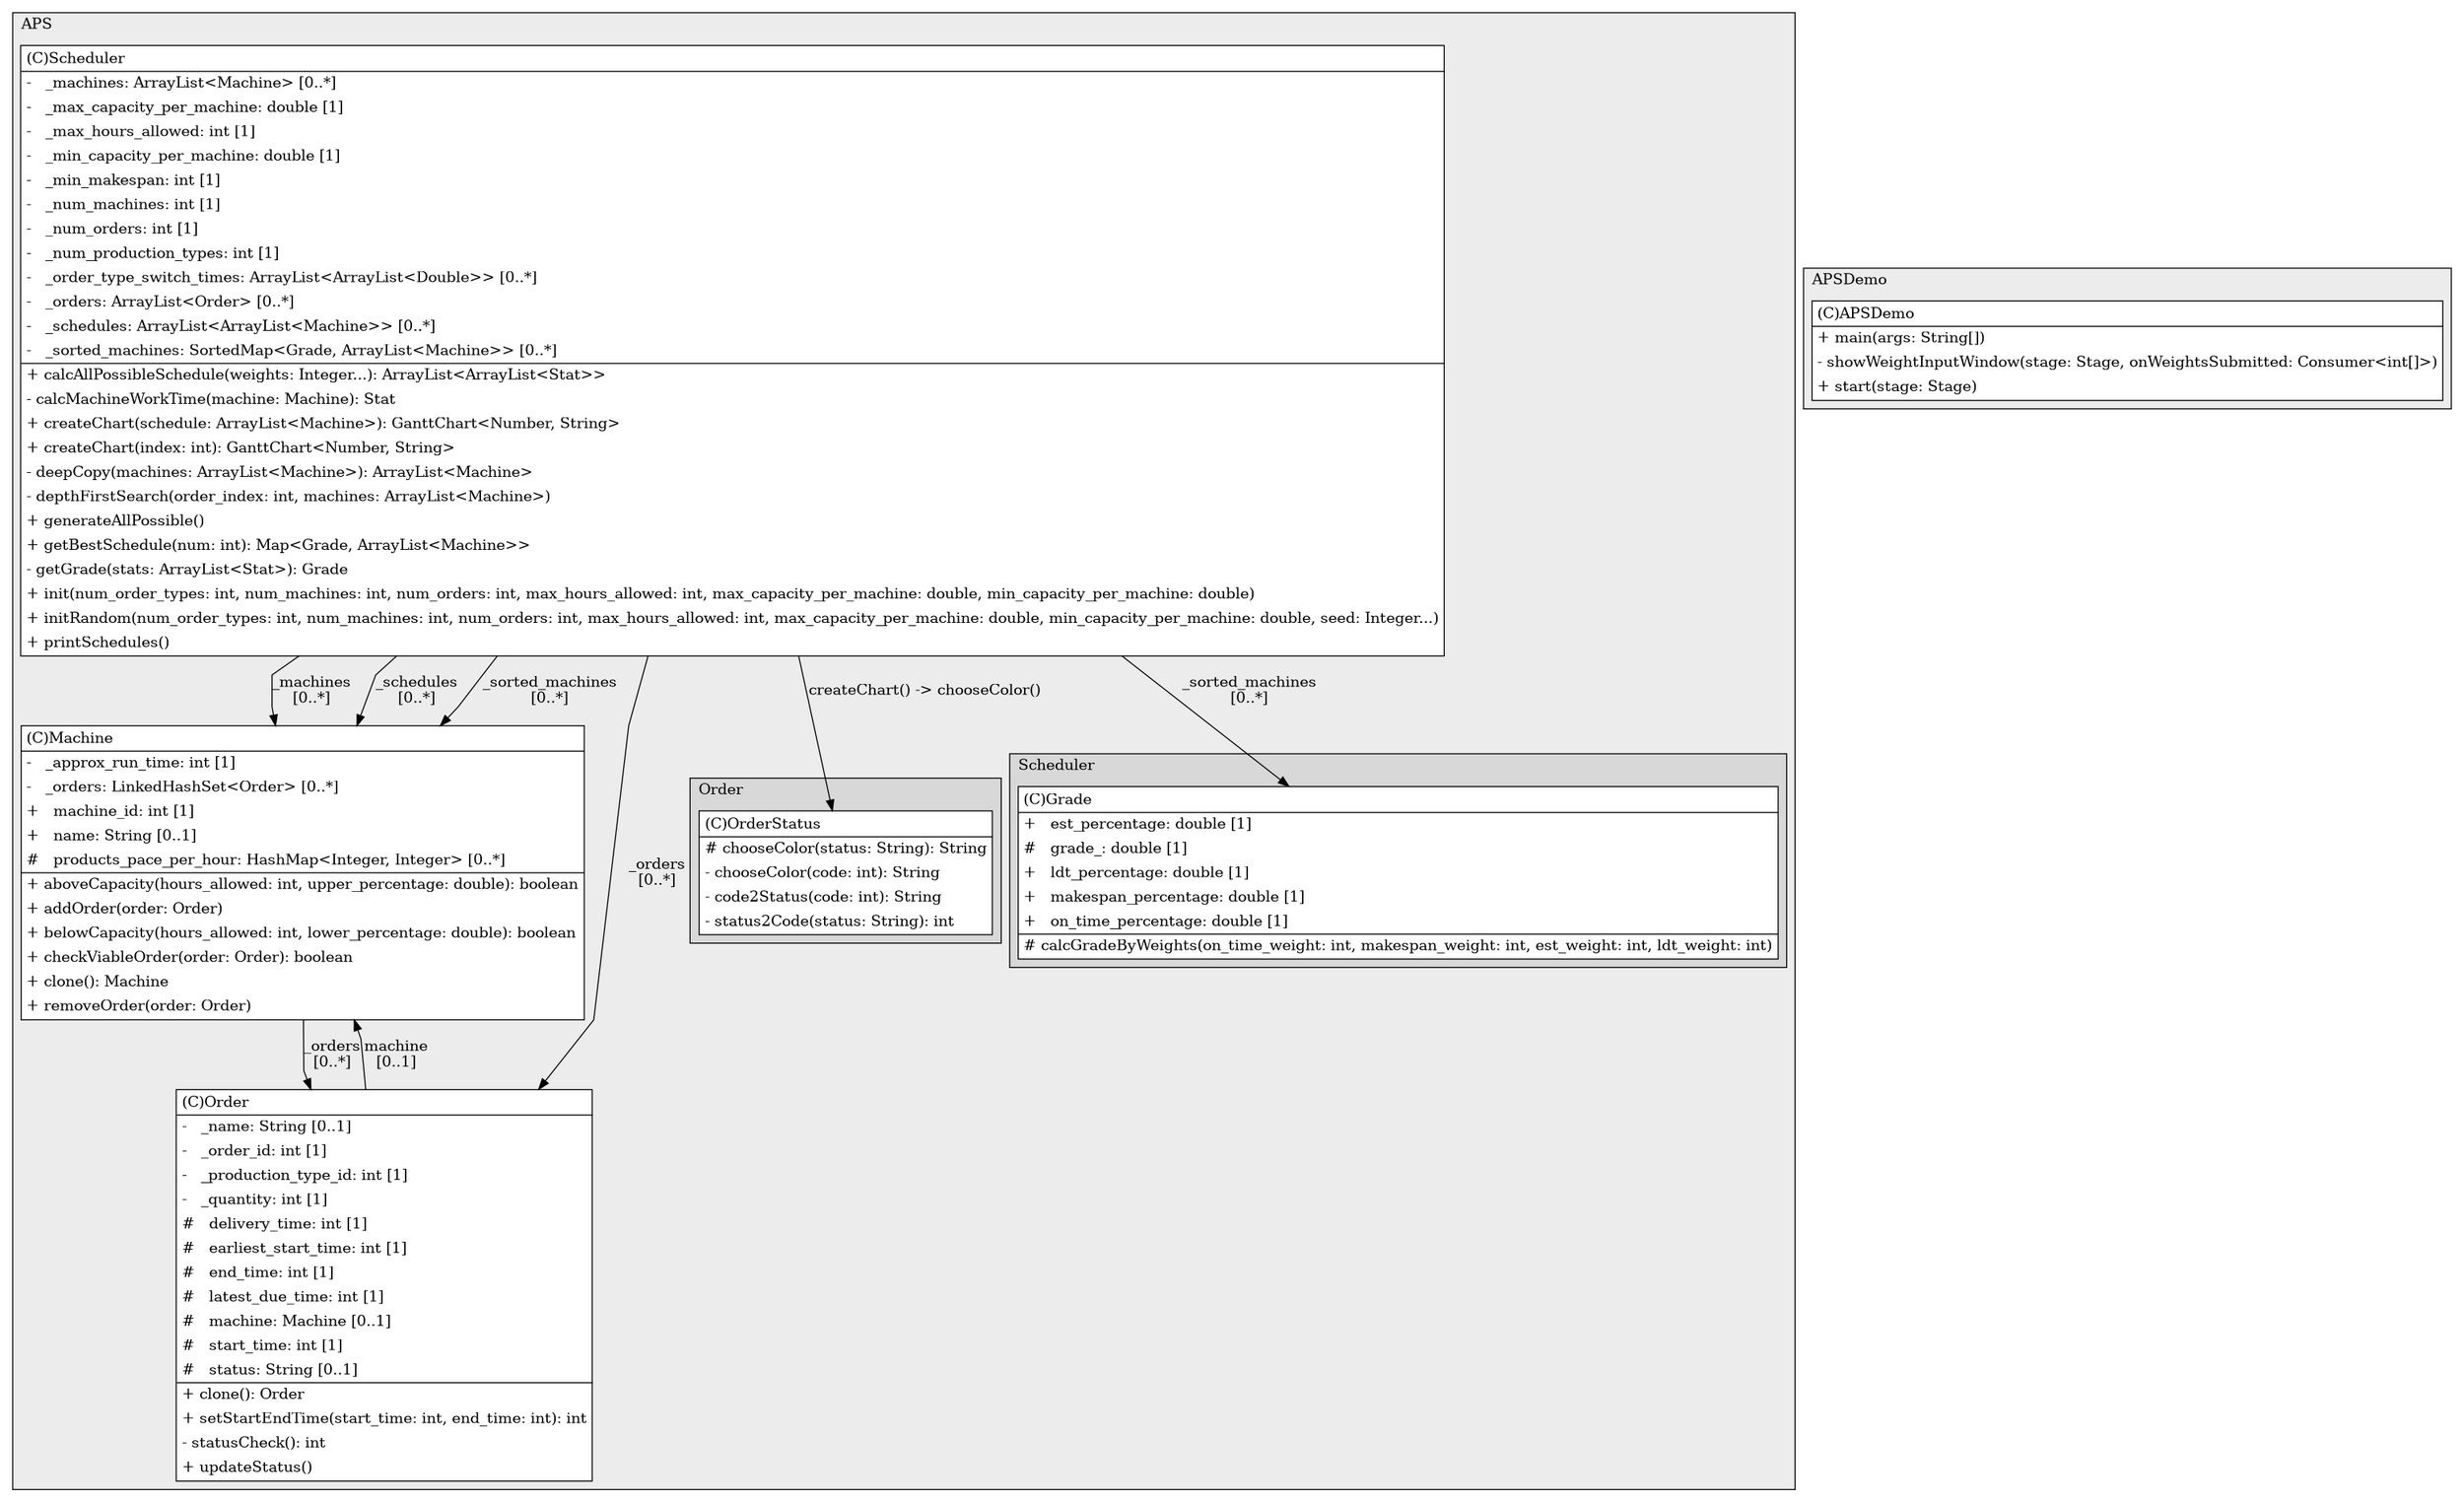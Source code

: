 @startuml

/' diagram meta data start
config=StructureConfiguration;
{
  "projectClassification": {
    "searchMode": "OpenProject", // OpenProject, AllProjects
    "includedProjects": "",
    "pathEndKeywords": "*.impl",
    "isClientPath": "",
    "isClientName": "",
    "isTestPath": "",
    "isTestName": "",
    "isMappingPath": "",
    "isMappingName": "",
    "isDataAccessPath": "",
    "isDataAccessName": "",
    "isDataStructurePath": "",
    "isDataStructureName": "",
    "isInterfaceStructuresPath": "",
    "isInterfaceStructuresName": "",
    "isEntryPointPath": "",
    "isEntryPointName": "",
    "treatFinalFieldsAsMandatory": false
  },
  "graphRestriction": {
    "classPackageExcludeFilter": "",
    "classPackageIncludeFilter": "",
    "classNameExcludeFilter": "",
    "classNameIncludeFilter": "",
    "methodNameExcludeFilter": "",
    "methodNameIncludeFilter": "",
    "removeByInheritance": "", // inheritance/annotation based filtering is done in a second step
    "removeByAnnotation": "",
    "removeByClassPackage": "", // cleanup the graph after inheritance/annotation based filtering is done
    "removeByClassName": "",
    "cutMappings": false,
    "cutEnum": true,
    "cutTests": true,
    "cutClient": true,
    "cutDataAccess": false,
    "cutInterfaceStructures": false,
    "cutDataStructures": false,
    "cutGetterAndSetter": true,
    "cutConstructors": true
  },
  "graphTraversal": {
    "forwardDepth": 6,
    "backwardDepth": 6,
    "classPackageExcludeFilter": "",
    "classPackageIncludeFilter": "",
    "classNameExcludeFilter": "",
    "classNameIncludeFilter": "",
    "methodNameExcludeFilter": "",
    "methodNameIncludeFilter": "",
    "hideMappings": false,
    "hideDataStructures": false,
    "hidePrivateMethods": true,
    "hideInterfaceCalls": true, // indirection: implementation -> interface (is hidden) -> implementation
    "onlyShowApplicationEntryPoints": false, // root node is included
    "useMethodCallsForStructureDiagram": "ForwardOnly" // ForwardOnly, BothDirections, No
  },
  "details": {
    "aggregation": "GroupByClass", // ByClass, GroupByClass, None
    "showClassGenericTypes": true,
    "showMethods": true,
    "showMethodParameterNames": true,
    "showMethodParameterTypes": true,
    "showMethodReturnType": true,
    "showPackageLevels": 2,
    "showDetailedClassStructure": true
  },
  "rootClass": "APSDemo",
  "extensionCallbackMethod": "" // qualified.class.name#methodName - signature: public static String method(String)
}
diagram meta data end '/



digraph g {
    rankdir="TB"
    splines=polyline


'nodes
subgraph cluster_65028 {
   	label=APS
	labeljust=l
	fillcolor="#ececec"
	style=filled

   Machine1858361680[
	label=<<TABLE BORDER="1" CELLBORDER="0" CELLPADDING="4" CELLSPACING="0">
<TR><TD ALIGN="LEFT" >(C)Machine</TD></TR>
<HR/>
<TR><TD ALIGN="LEFT" >-   _approx_run_time: int [1]</TD></TR>
<TR><TD ALIGN="LEFT" >-   _orders: LinkedHashSet&lt;Order&gt; [0..*]</TD></TR>
<TR><TD ALIGN="LEFT" >+   machine_id: int [1]</TD></TR>
<TR><TD ALIGN="LEFT" >+   name: String [0..1]</TD></TR>
<TR><TD ALIGN="LEFT" >#   products_pace_per_hour: HashMap&lt;Integer, Integer&gt; [0..*]</TD></TR>
<HR/>
<TR><TD ALIGN="LEFT" >+ aboveCapacity(hours_allowed: int, upper_percentage: double): boolean</TD></TR>
<TR><TD ALIGN="LEFT" >+ addOrder(order: Order)</TD></TR>
<TR><TD ALIGN="LEFT" >+ belowCapacity(hours_allowed: int, lower_percentage: double): boolean</TD></TR>
<TR><TD ALIGN="LEFT" >+ checkViableOrder(order: Order): boolean</TD></TR>
<TR><TD ALIGN="LEFT" >+ clone(): Machine</TD></TR>
<TR><TD ALIGN="LEFT" >+ removeOrder(order: Order)</TD></TR>
</TABLE>>
	style=filled
	margin=0
	shape=plaintext
	fillcolor="#FFFFFF"
];

Order1858361680[
	label=<<TABLE BORDER="1" CELLBORDER="0" CELLPADDING="4" CELLSPACING="0">
<TR><TD ALIGN="LEFT" >(C)Order</TD></TR>
<HR/>
<TR><TD ALIGN="LEFT" >-   _name: String [0..1]</TD></TR>
<TR><TD ALIGN="LEFT" >-   _order_id: int [1]</TD></TR>
<TR><TD ALIGN="LEFT" >-   _production_type_id: int [1]</TD></TR>
<TR><TD ALIGN="LEFT" >-   _quantity: int [1]</TD></TR>
<TR><TD ALIGN="LEFT" >#   delivery_time: int [1]</TD></TR>
<TR><TD ALIGN="LEFT" >#   earliest_start_time: int [1]</TD></TR>
<TR><TD ALIGN="LEFT" >#   end_time: int [1]</TD></TR>
<TR><TD ALIGN="LEFT" >#   latest_due_time: int [1]</TD></TR>
<TR><TD ALIGN="LEFT" >#   machine: Machine [0..1]</TD></TR>
<TR><TD ALIGN="LEFT" >#   start_time: int [1]</TD></TR>
<TR><TD ALIGN="LEFT" >#   status: String [0..1]</TD></TR>
<HR/>
<TR><TD ALIGN="LEFT" >+ clone(): Order</TD></TR>
<TR><TD ALIGN="LEFT" >+ setStartEndTime(start_time: int, end_time: int): int</TD></TR>
<TR><TD ALIGN="LEFT" >- statusCheck(): int</TD></TR>
<TR><TD ALIGN="LEFT" >+ updateStatus()</TD></TR>
</TABLE>>
	style=filled
	margin=0
	shape=plaintext
	fillcolor="#FFFFFF"
];

Scheduler1858361680[
	label=<<TABLE BORDER="1" CELLBORDER="0" CELLPADDING="4" CELLSPACING="0">
<TR><TD ALIGN="LEFT" >(C)Scheduler</TD></TR>
<HR/>
<TR><TD ALIGN="LEFT" >-   _machines: ArrayList&lt;Machine&gt; [0..*]</TD></TR>
<TR><TD ALIGN="LEFT" >-   _max_capacity_per_machine: double [1]</TD></TR>
<TR><TD ALIGN="LEFT" >-   _max_hours_allowed: int [1]</TD></TR>
<TR><TD ALIGN="LEFT" >-   _min_capacity_per_machine: double [1]</TD></TR>
<TR><TD ALIGN="LEFT" >-   _min_makespan: int [1]</TD></TR>
<TR><TD ALIGN="LEFT" >-   _num_machines: int [1]</TD></TR>
<TR><TD ALIGN="LEFT" >-   _num_orders: int [1]</TD></TR>
<TR><TD ALIGN="LEFT" >-   _num_production_types: int [1]</TD></TR>
<TR><TD ALIGN="LEFT" >-   _order_type_switch_times: ArrayList&lt;ArrayList&lt;Double&gt;&gt; [0..*]</TD></TR>
<TR><TD ALIGN="LEFT" >-   _orders: ArrayList&lt;Order&gt; [0..*]</TD></TR>
<TR><TD ALIGN="LEFT" >-   _schedules: ArrayList&lt;ArrayList&lt;Machine&gt;&gt; [0..*]</TD></TR>
<TR><TD ALIGN="LEFT" >-   _sorted_machines: SortedMap&lt;Grade, ArrayList&lt;Machine&gt;&gt; [0..*]</TD></TR>
<HR/>
<TR><TD ALIGN="LEFT" >+ calcAllPossibleSchedule(weights: Integer...): ArrayList&lt;ArrayList&lt;Stat&gt;&gt;</TD></TR>
<TR><TD ALIGN="LEFT" >- calcMachineWorkTime(machine: Machine): Stat</TD></TR>
<TR><TD ALIGN="LEFT" >+ createChart(schedule: ArrayList&lt;Machine&gt;): GanttChart&lt;Number, String&gt;</TD></TR>
<TR><TD ALIGN="LEFT" >+ createChart(index: int): GanttChart&lt;Number, String&gt;</TD></TR>
<TR><TD ALIGN="LEFT" >- deepCopy(machines: ArrayList&lt;Machine&gt;): ArrayList&lt;Machine&gt;</TD></TR>
<TR><TD ALIGN="LEFT" >- depthFirstSearch(order_index: int, machines: ArrayList&lt;Machine&gt;)</TD></TR>
<TR><TD ALIGN="LEFT" >+ generateAllPossible()</TD></TR>
<TR><TD ALIGN="LEFT" >+ getBestSchedule(num: int): Map&lt;Grade, ArrayList&lt;Machine&gt;&gt;</TD></TR>
<TR><TD ALIGN="LEFT" >- getGrade(stats: ArrayList&lt;Stat&gt;): Grade</TD></TR>
<TR><TD ALIGN="LEFT" >+ init(num_order_types: int, num_machines: int, num_orders: int, max_hours_allowed: int, max_capacity_per_machine: double, min_capacity_per_machine: double)</TD></TR>
<TR><TD ALIGN="LEFT" >+ initRandom(num_order_types: int, num_machines: int, num_orders: int, max_hours_allowed: int, max_capacity_per_machine: double, min_capacity_per_machine: double, seed: Integer...)</TD></TR>
<TR><TD ALIGN="LEFT" >+ printSchedules()</TD></TR>
</TABLE>>
	style=filled
	margin=0
	shape=plaintext
	fillcolor="#FFFFFF"
];

subgraph cluster_1787760956 {
   	label=Order
	labeljust=l
	fillcolor="#d8d8d8"
	style=filled

   OrderStatus1958569584[
	label=<<TABLE BORDER="1" CELLBORDER="0" CELLPADDING="4" CELLSPACING="0">
<TR><TD ALIGN="LEFT" >(C)OrderStatus</TD></TR>
<HR/>
<TR><TD ALIGN="LEFT" ># chooseColor(status: String): String</TD></TR>
<TR><TD ALIGN="LEFT" >- chooseColor(code: int): String</TD></TR>
<TR><TD ALIGN="LEFT" >- code2Status(code: int): String</TD></TR>
<TR><TD ALIGN="LEFT" >- status2Code(status: String): int</TD></TR>
</TABLE>>
	style=filled
	margin=0
	shape=plaintext
	fillcolor="#FFFFFF"
];
}

subgraph cluster_1879147215 {
   	label=Scheduler
	labeljust=l
	fillcolor="#d8d8d8"
	style=filled

   Grade2142191325[
	label=<<TABLE BORDER="1" CELLBORDER="0" CELLPADDING="4" CELLSPACING="0">
<TR><TD ALIGN="LEFT" >(C)Grade</TD></TR>
<HR/>
<TR><TD ALIGN="LEFT" >+   est_percentage: double [1]</TD></TR>
<TR><TD ALIGN="LEFT" >#   grade_: double [1]</TD></TR>
<TR><TD ALIGN="LEFT" >+   ldt_percentage: double [1]</TD></TR>
<TR><TD ALIGN="LEFT" >+   makespan_percentage: double [1]</TD></TR>
<TR><TD ALIGN="LEFT" >+   on_time_percentage: double [1]</TD></TR>
<HR/>
<TR><TD ALIGN="LEFT" ># calcGradeByWeights(on_time_weight: int, makespan_weight: int, est_weight: int, ldt_weight: int)</TD></TR>
</TABLE>>
	style=filled
	margin=0
	shape=plaintext
	fillcolor="#FFFFFF"
];
}
}

subgraph cluster_72692217 {
   	label=APSDemo
	labeljust=l
	fillcolor="#ececec"
	style=filled

   APSDemo72692217[
	label=<<TABLE BORDER="1" CELLBORDER="0" CELLPADDING="4" CELLSPACING="0">
<TR><TD ALIGN="LEFT" >(C)APSDemo</TD></TR>
<HR/>
<TR><TD ALIGN="LEFT" >+ main(args: String[])</TD></TR>
<TR><TD ALIGN="LEFT" >- showWeightInputWindow(stage: Stage, onWeightsSubmitted: Consumer&lt;int[]&gt;)</TD></TR>
<TR><TD ALIGN="LEFT" >+ start(stage: Stage)</TD></TR>
</TABLE>>
	style=filled
	margin=0
	shape=plaintext
	fillcolor="#FFFFFF"
];
}

'edges
Machine1858361680 -> Order1858361680[label="_orders
[0..*]"];
Order1858361680 -> Machine1858361680[label="machine
[0..1]"];
Scheduler1858361680 -> Grade2142191325[label="_sorted_machines
[0..*]"];
Scheduler1858361680 -> Machine1858361680[label="_machines
[0..*]"];
Scheduler1858361680 -> Machine1858361680[label="_schedules
[0..*]"];
Scheduler1858361680 -> Machine1858361680[label="_sorted_machines
[0..*]"];
Scheduler1858361680 -> Order1858361680[label="_orders
[0..*]"];
Scheduler1858361680 -> OrderStatus1958569584[label="createChart() -> chooseColor()"];

}
@enduml